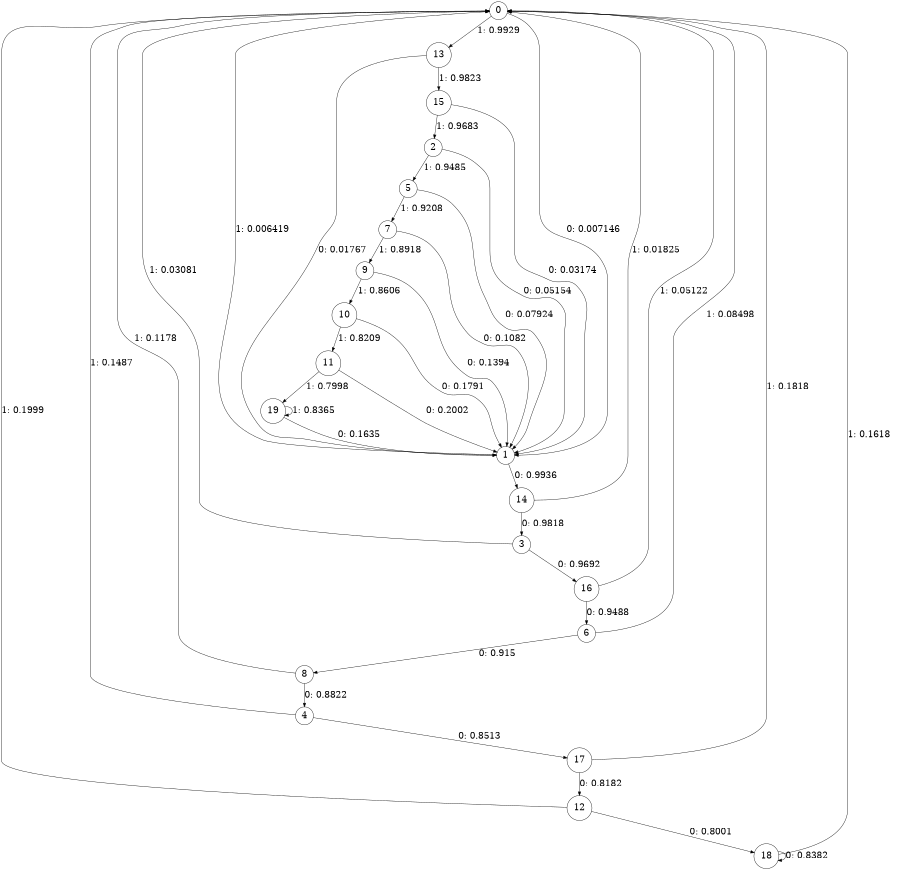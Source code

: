 digraph "ch4_both_L10" {
size = "6,8.5";
ratio = "fill";
node [shape = circle];
node [fontsize = 24];
edge [fontsize = 24];
0 -> 1 [label = "0: 0.007146  "];
0 -> 13 [label = "1: 0.9929   "];
1 -> 14 [label = "0: 0.9936   "];
1 -> 0 [label = "1: 0.006419  "];
2 -> 1 [label = "0: 0.05154  "];
2 -> 5 [label = "1: 0.9485   "];
3 -> 16 [label = "0: 0.9692   "];
3 -> 0 [label = "1: 0.03081  "];
4 -> 17 [label = "0: 0.8513   "];
4 -> 0 [label = "1: 0.1487   "];
5 -> 1 [label = "0: 0.07924  "];
5 -> 7 [label = "1: 0.9208   "];
6 -> 8 [label = "0: 0.915    "];
6 -> 0 [label = "1: 0.08498  "];
7 -> 1 [label = "0: 0.1082   "];
7 -> 9 [label = "1: 0.8918   "];
8 -> 4 [label = "0: 0.8822   "];
8 -> 0 [label = "1: 0.1178   "];
9 -> 1 [label = "0: 0.1394   "];
9 -> 10 [label = "1: 0.8606   "];
10 -> 1 [label = "0: 0.1791   "];
10 -> 11 [label = "1: 0.8209   "];
11 -> 1 [label = "0: 0.2002   "];
11 -> 19 [label = "1: 0.7998   "];
12 -> 18 [label = "0: 0.8001   "];
12 -> 0 [label = "1: 0.1999   "];
13 -> 1 [label = "0: 0.01767  "];
13 -> 15 [label = "1: 0.9823   "];
14 -> 3 [label = "0: 0.9818   "];
14 -> 0 [label = "1: 0.01825  "];
15 -> 1 [label = "0: 0.03174  "];
15 -> 2 [label = "1: 0.9683   "];
16 -> 6 [label = "0: 0.9488   "];
16 -> 0 [label = "1: 0.05122  "];
17 -> 12 [label = "0: 0.8182   "];
17 -> 0 [label = "1: 0.1818   "];
18 -> 18 [label = "0: 0.8382   "];
18 -> 0 [label = "1: 0.1618   "];
19 -> 1 [label = "0: 0.1635   "];
19 -> 19 [label = "1: 0.8365   "];
}